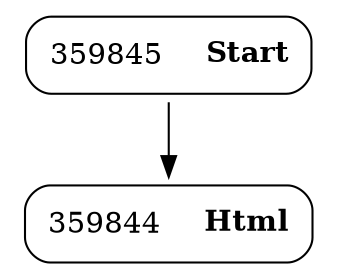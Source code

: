 digraph ast {
node [shape=none];
359845 [label=<<TABLE border='1' cellspacing='0' cellpadding='10' style='rounded' ><TR><TD border='0'>359845</TD><TD border='0'><B>Start</B></TD></TR></TABLE>>];
359845 -> 359844 [weight=2];
359844 [label=<<TABLE border='1' cellspacing='0' cellpadding='10' style='rounded' ><TR><TD border='0'>359844</TD><TD border='0'><B>Html</B></TD></TR></TABLE>>];
}
